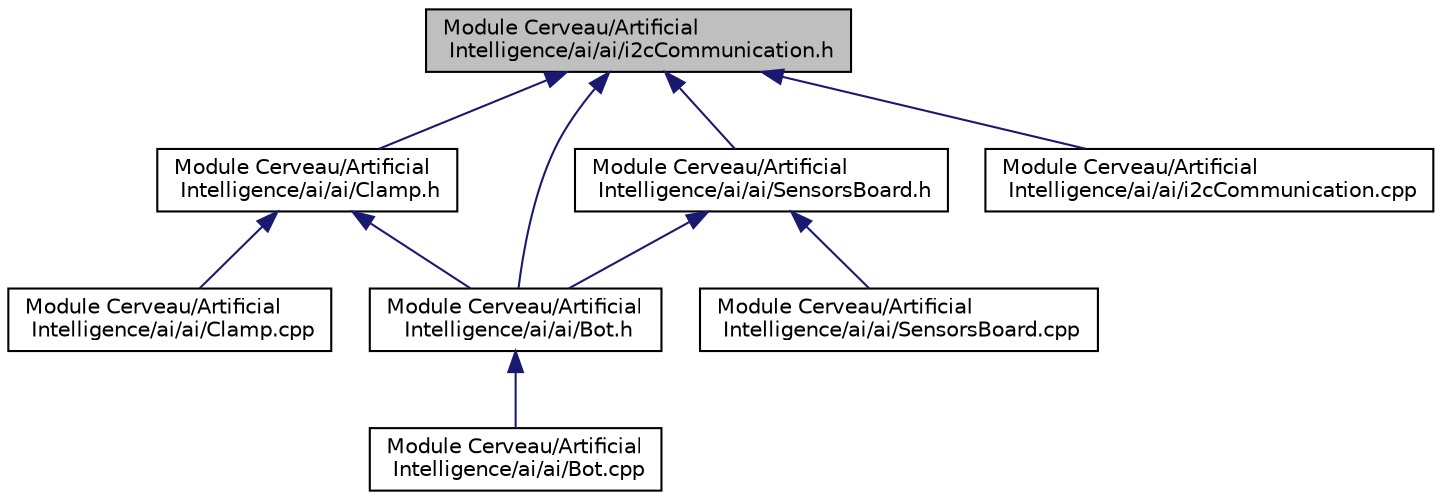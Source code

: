 digraph "Module Cerveau/Artificial Intelligence/ai/ai/i2cCommunication.h"
{
  edge [fontname="Helvetica",fontsize="10",labelfontname="Helvetica",labelfontsize="10"];
  node [fontname="Helvetica",fontsize="10",shape=record];
  Node1 [label="Module Cerveau/Artificial\l Intelligence/ai/ai/i2cCommunication.h",height=0.2,width=0.4,color="black", fillcolor="grey75", style="filled" fontcolor="black"];
  Node1 -> Node2 [dir="back",color="midnightblue",fontsize="10",style="solid",fontname="Helvetica"];
  Node2 [label="Module Cerveau/Artificial\l Intelligence/ai/ai/Bot.h",height=0.2,width=0.4,color="black", fillcolor="white", style="filled",URL="$_bot_8h.html",tooltip="classe robot "];
  Node2 -> Node3 [dir="back",color="midnightblue",fontsize="10",style="solid",fontname="Helvetica"];
  Node3 [label="Module Cerveau/Artificial\l Intelligence/ai/ai/Bot.cpp",height=0.2,width=0.4,color="black", fillcolor="white", style="filled",URL="$_bot_8cpp.html",tooltip="classe robot "];
  Node1 -> Node4 [dir="back",color="midnightblue",fontsize="10",style="solid",fontname="Helvetica"];
  Node4 [label="Module Cerveau/Artificial\l Intelligence/ai/ai/Clamp.h",height=0.2,width=0.4,color="black", fillcolor="white", style="filled",URL="$_clamp_8h.html",tooltip="classe pince "];
  Node4 -> Node2 [dir="back",color="midnightblue",fontsize="10",style="solid",fontname="Helvetica"];
  Node4 -> Node5 [dir="back",color="midnightblue",fontsize="10",style="solid",fontname="Helvetica"];
  Node5 [label="Module Cerveau/Artificial\l Intelligence/ai/ai/Clamp.cpp",height=0.2,width=0.4,color="black", fillcolor="white", style="filled",URL="$_clamp_8cpp.html",tooltip="classe pince "];
  Node1 -> Node6 [dir="back",color="midnightblue",fontsize="10",style="solid",fontname="Helvetica"];
  Node6 [label="Module Cerveau/Artificial\l Intelligence/ai/ai/SensorsBoard.h",height=0.2,width=0.4,color="black", fillcolor="white", style="filled",URL="$_sensors_board_8h.html",tooltip="classe carte capteurs "];
  Node6 -> Node2 [dir="back",color="midnightblue",fontsize="10",style="solid",fontname="Helvetica"];
  Node6 -> Node7 [dir="back",color="midnightblue",fontsize="10",style="solid",fontname="Helvetica"];
  Node7 [label="Module Cerveau/Artificial\l Intelligence/ai/ai/SensorsBoard.cpp",height=0.2,width=0.4,color="black", fillcolor="white", style="filled",URL="$_sensors_board_8cpp.html",tooltip="classe carte capteurs "];
  Node1 -> Node8 [dir="back",color="midnightblue",fontsize="10",style="solid",fontname="Helvetica"];
  Node8 [label="Module Cerveau/Artificial\l Intelligence/ai/ai/i2cCommunication.cpp",height=0.2,width=0.4,color="black", fillcolor="white", style="filled",URL="$_module_01_cerveau_2_artificial_01_intelligence_2ai_2ai_2i2c_communication_8cpp.html"];
}
